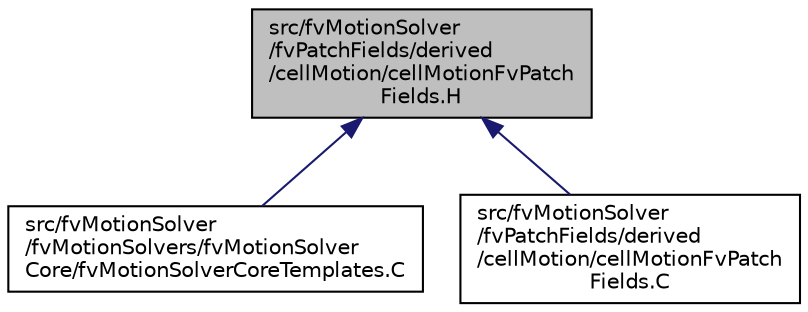 digraph "src/fvMotionSolver/fvPatchFields/derived/cellMotion/cellMotionFvPatchFields.H"
{
  bgcolor="transparent";
  edge [fontname="Helvetica",fontsize="10",labelfontname="Helvetica",labelfontsize="10"];
  node [fontname="Helvetica",fontsize="10",shape=record];
  Node208 [label="src/fvMotionSolver\l/fvPatchFields/derived\l/cellMotion/cellMotionFvPatch\lFields.H",height=0.2,width=0.4,color="black", fillcolor="grey75", style="filled", fontcolor="black"];
  Node208 -> Node209 [dir="back",color="midnightblue",fontsize="10",style="solid",fontname="Helvetica"];
  Node209 [label="src/fvMotionSolver\l/fvMotionSolvers/fvMotionSolver\lCore/fvMotionSolverCoreTemplates.C",height=0.2,width=0.4,color="black",URL="$a05066.html"];
  Node208 -> Node210 [dir="back",color="midnightblue",fontsize="10",style="solid",fontname="Helvetica"];
  Node210 [label="src/fvMotionSolver\l/fvPatchFields/derived\l/cellMotion/cellMotionFvPatch\lFields.C",height=0.2,width=0.4,color="black",URL="$a05081.html"];
}
